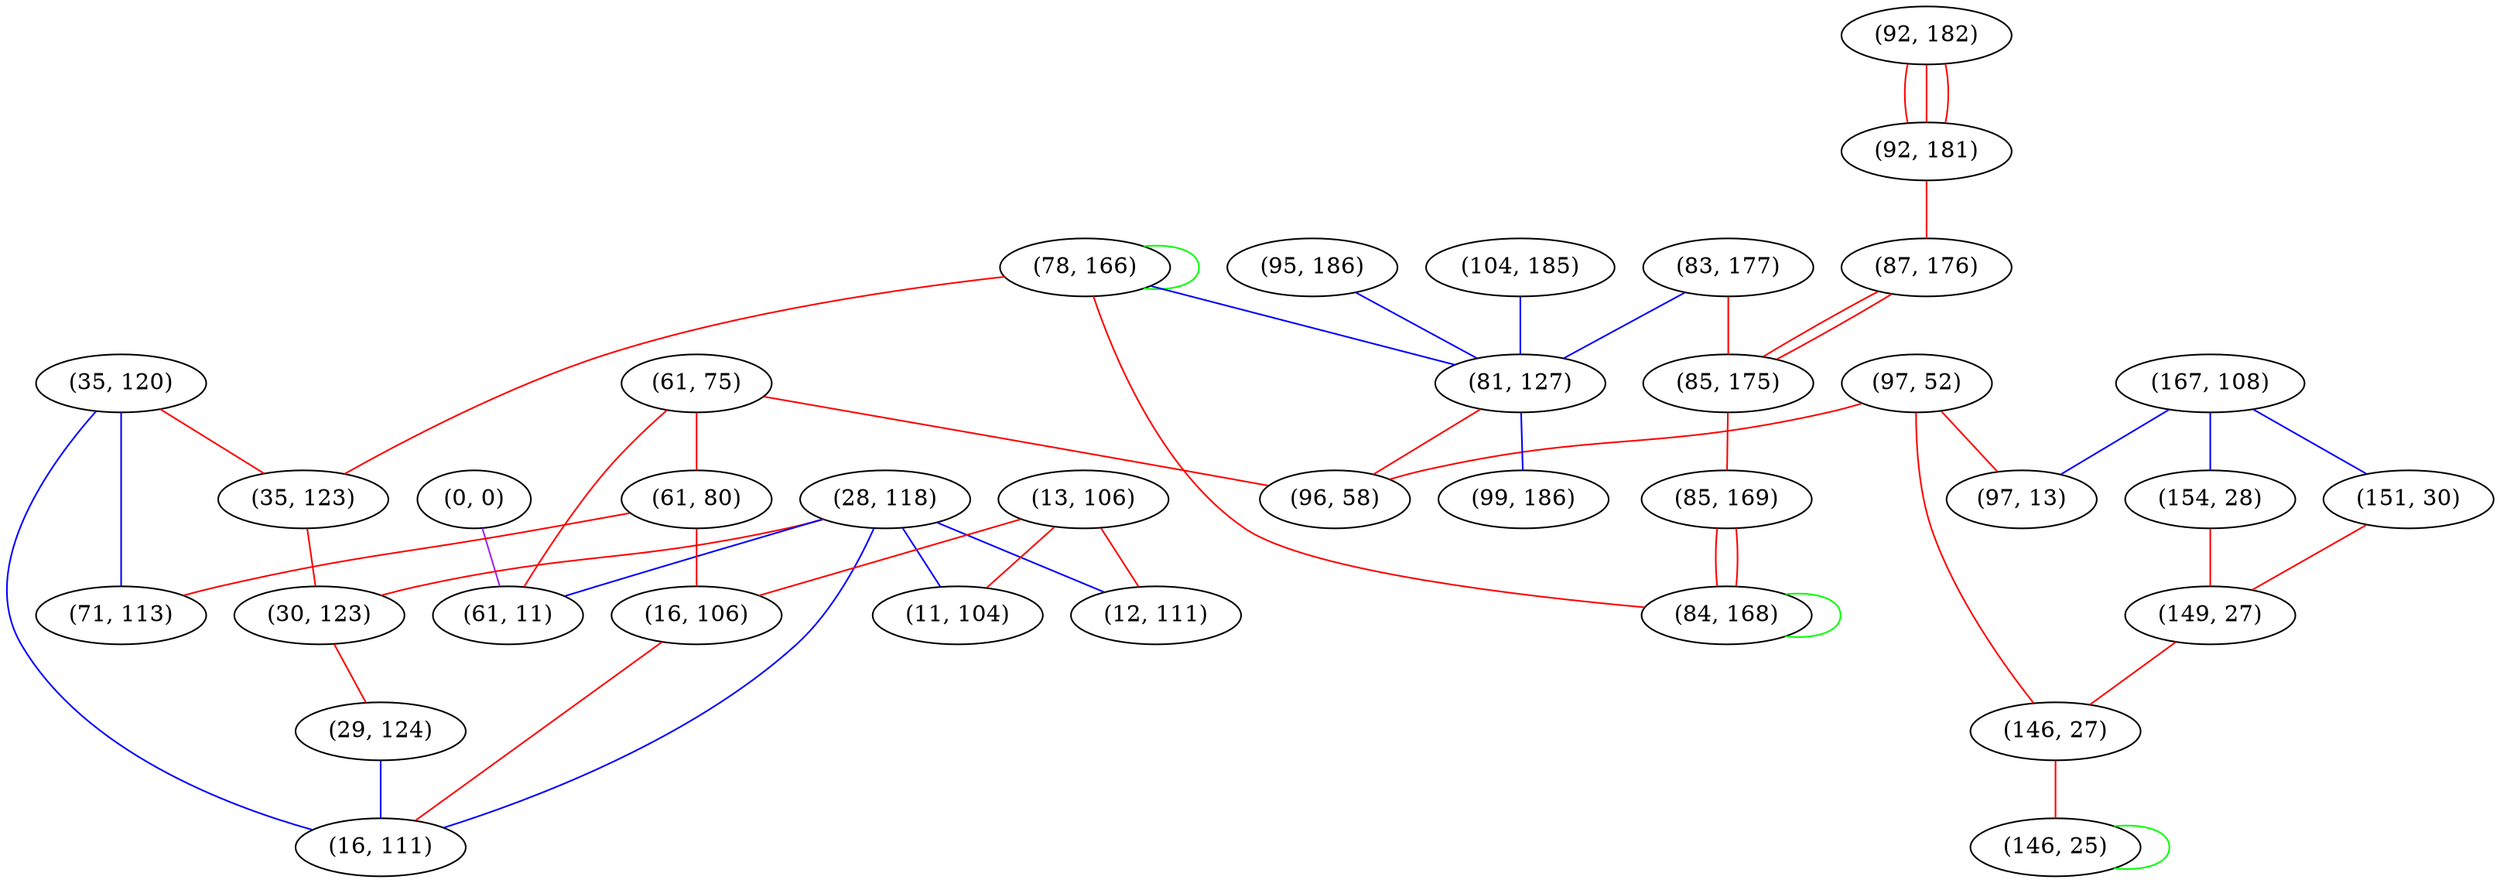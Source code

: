 graph "" {
"(104, 185)";
"(167, 108)";
"(154, 28)";
"(92, 182)";
"(92, 181)";
"(0, 0)";
"(95, 186)";
"(61, 75)";
"(97, 52)";
"(35, 120)";
"(151, 30)";
"(87, 176)";
"(149, 27)";
"(97, 13)";
"(83, 177)";
"(146, 27)";
"(28, 118)";
"(78, 166)";
"(81, 127)";
"(13, 106)";
"(35, 123)";
"(61, 80)";
"(30, 123)";
"(12, 111)";
"(85, 175)";
"(16, 106)";
"(11, 104)";
"(29, 124)";
"(16, 111)";
"(71, 113)";
"(99, 186)";
"(96, 58)";
"(146, 25)";
"(61, 11)";
"(85, 169)";
"(84, 168)";
"(104, 185)" -- "(81, 127)"  [color=blue, key=0, weight=3];
"(167, 108)" -- "(97, 13)"  [color=blue, key=0, weight=3];
"(167, 108)" -- "(151, 30)"  [color=blue, key=0, weight=3];
"(167, 108)" -- "(154, 28)"  [color=blue, key=0, weight=3];
"(154, 28)" -- "(149, 27)"  [color=red, key=0, weight=1];
"(92, 182)" -- "(92, 181)"  [color=red, key=0, weight=1];
"(92, 182)" -- "(92, 181)"  [color=red, key=1, weight=1];
"(92, 182)" -- "(92, 181)"  [color=red, key=2, weight=1];
"(92, 181)" -- "(87, 176)"  [color=red, key=0, weight=1];
"(0, 0)" -- "(61, 11)"  [color=purple, key=0, weight=4];
"(95, 186)" -- "(81, 127)"  [color=blue, key=0, weight=3];
"(61, 75)" -- "(96, 58)"  [color=red, key=0, weight=1];
"(61, 75)" -- "(61, 80)"  [color=red, key=0, weight=1];
"(61, 75)" -- "(61, 11)"  [color=red, key=0, weight=1];
"(97, 52)" -- "(97, 13)"  [color=red, key=0, weight=1];
"(97, 52)" -- "(146, 27)"  [color=red, key=0, weight=1];
"(97, 52)" -- "(96, 58)"  [color=red, key=0, weight=1];
"(35, 120)" -- "(35, 123)"  [color=red, key=0, weight=1];
"(35, 120)" -- "(16, 111)"  [color=blue, key=0, weight=3];
"(35, 120)" -- "(71, 113)"  [color=blue, key=0, weight=3];
"(151, 30)" -- "(149, 27)"  [color=red, key=0, weight=1];
"(87, 176)" -- "(85, 175)"  [color=red, key=0, weight=1];
"(87, 176)" -- "(85, 175)"  [color=red, key=1, weight=1];
"(149, 27)" -- "(146, 27)"  [color=red, key=0, weight=1];
"(83, 177)" -- "(85, 175)"  [color=red, key=0, weight=1];
"(83, 177)" -- "(81, 127)"  [color=blue, key=0, weight=3];
"(146, 27)" -- "(146, 25)"  [color=red, key=0, weight=1];
"(28, 118)" -- "(30, 123)"  [color=red, key=0, weight=1];
"(28, 118)" -- "(11, 104)"  [color=blue, key=0, weight=3];
"(28, 118)" -- "(12, 111)"  [color=blue, key=0, weight=3];
"(28, 118)" -- "(16, 111)"  [color=blue, key=0, weight=3];
"(28, 118)" -- "(61, 11)"  [color=blue, key=0, weight=3];
"(78, 166)" -- "(81, 127)"  [color=blue, key=0, weight=3];
"(78, 166)" -- "(84, 168)"  [color=red, key=0, weight=1];
"(78, 166)" -- "(35, 123)"  [color=red, key=0, weight=1];
"(78, 166)" -- "(78, 166)"  [color=green, key=0, weight=2];
"(81, 127)" -- "(96, 58)"  [color=red, key=0, weight=1];
"(81, 127)" -- "(99, 186)"  [color=blue, key=0, weight=3];
"(13, 106)" -- "(11, 104)"  [color=red, key=0, weight=1];
"(13, 106)" -- "(12, 111)"  [color=red, key=0, weight=1];
"(13, 106)" -- "(16, 106)"  [color=red, key=0, weight=1];
"(35, 123)" -- "(30, 123)"  [color=red, key=0, weight=1];
"(61, 80)" -- "(16, 106)"  [color=red, key=0, weight=1];
"(61, 80)" -- "(71, 113)"  [color=red, key=0, weight=1];
"(30, 123)" -- "(29, 124)"  [color=red, key=0, weight=1];
"(85, 175)" -- "(85, 169)"  [color=red, key=0, weight=1];
"(16, 106)" -- "(16, 111)"  [color=red, key=0, weight=1];
"(29, 124)" -- "(16, 111)"  [color=blue, key=0, weight=3];
"(146, 25)" -- "(146, 25)"  [color=green, key=0, weight=2];
"(85, 169)" -- "(84, 168)"  [color=red, key=0, weight=1];
"(85, 169)" -- "(84, 168)"  [color=red, key=1, weight=1];
"(84, 168)" -- "(84, 168)"  [color=green, key=0, weight=2];
}
